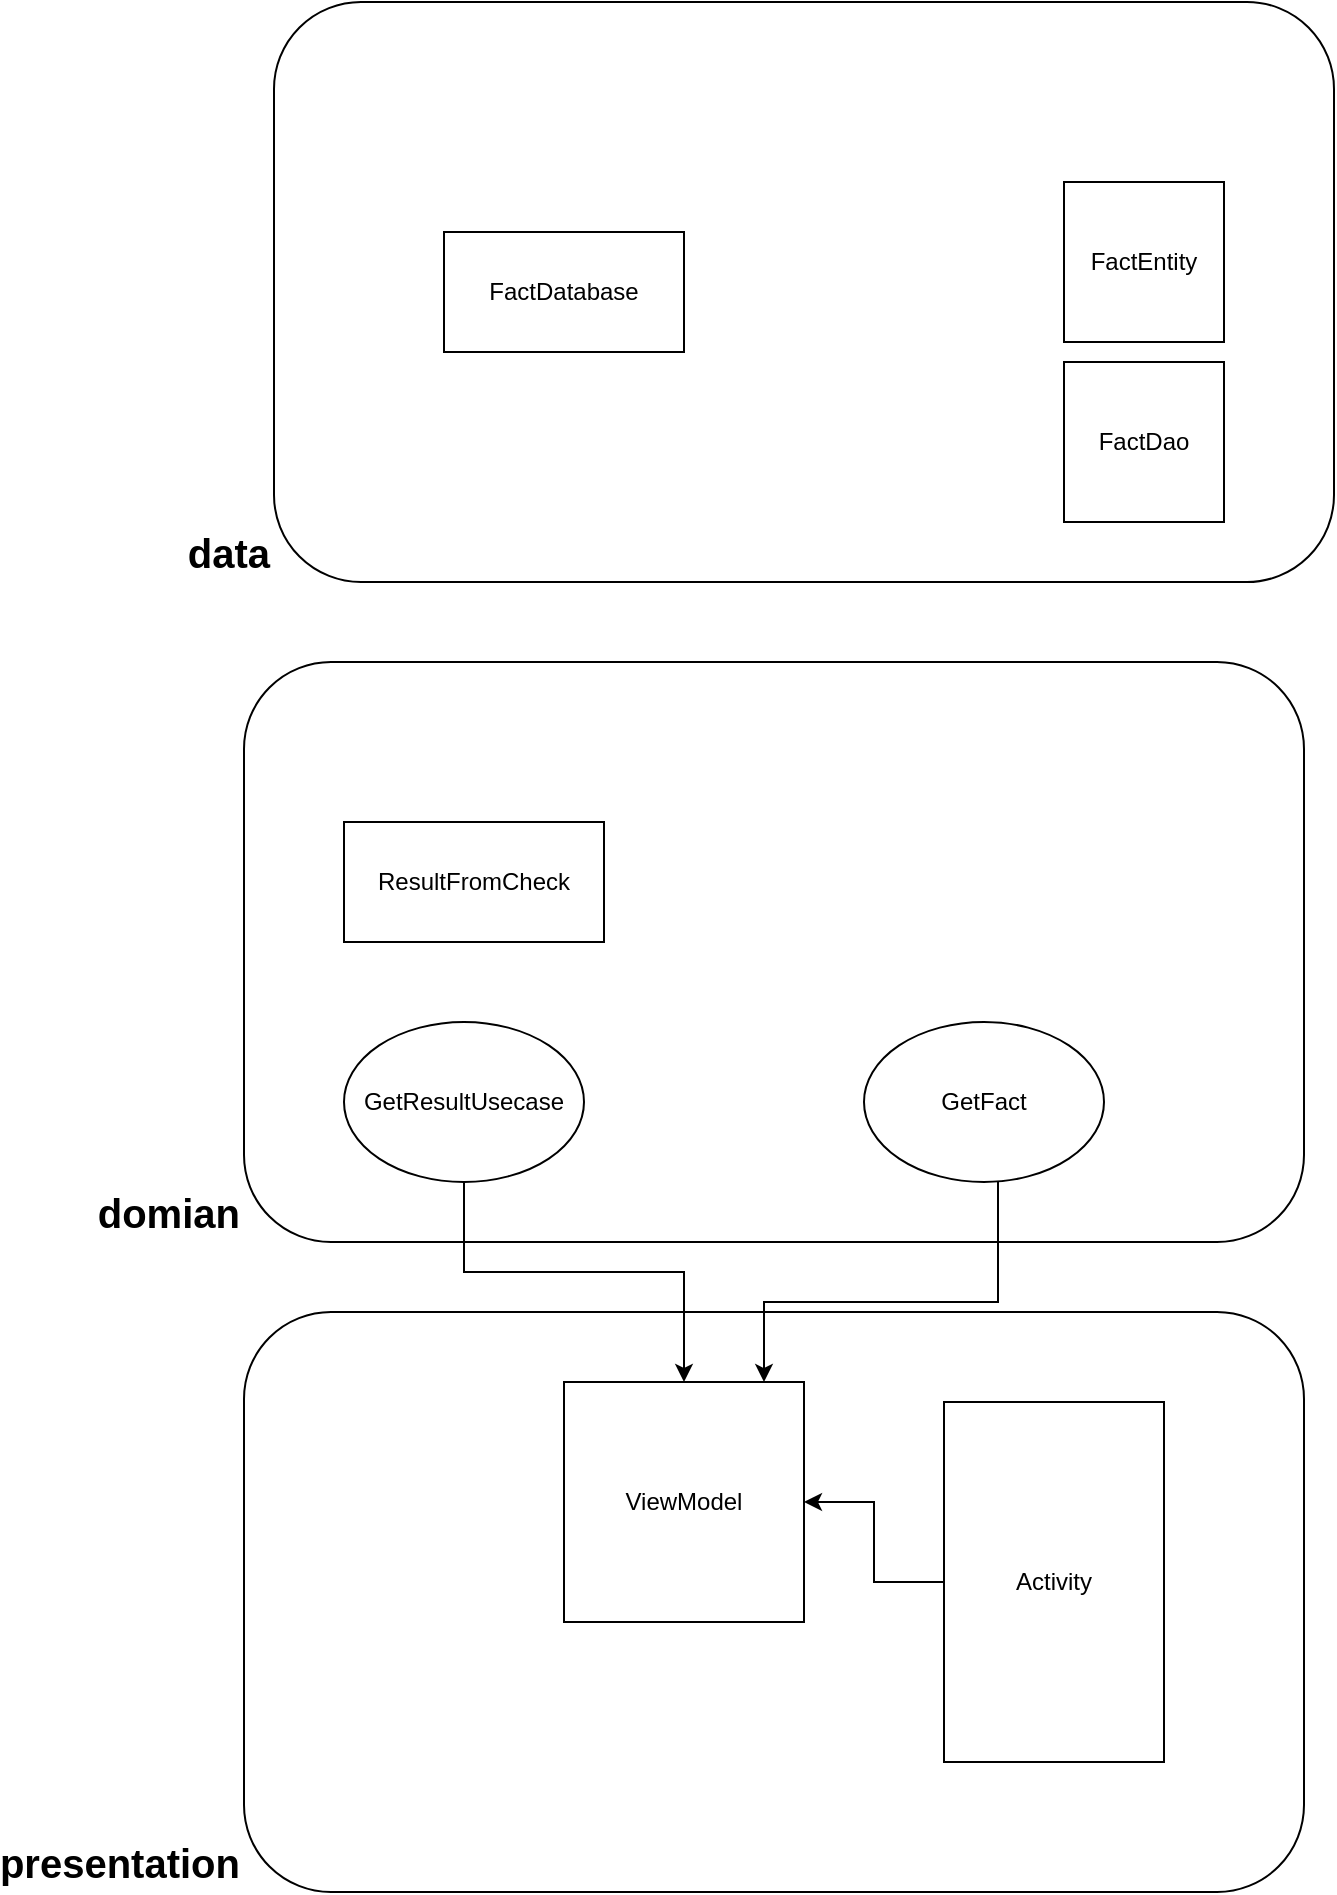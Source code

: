 <mxfile version="18.0.1" type="device"><diagram id="9GTUm_uZhXPPH0r-P82a" name="Страница 1"><mxGraphModel dx="1102" dy="875" grid="1" gridSize="10" guides="1" tooltips="1" connect="1" arrows="1" fold="1" page="1" pageScale="1" pageWidth="827" pageHeight="1169" math="0" shadow="0"><root><mxCell id="0"/><mxCell id="1" parent="0"/><mxCell id="NZEUu15pLDH7Q77-G5PE-9" value="domian" style="rounded=1;whiteSpace=wrap;html=1;labelBackgroundColor=default;labelBorderColor=none;fontSize=20;fontColor=default;labelPosition=left;verticalLabelPosition=middle;align=right;verticalAlign=bottom;horizontal=1;fontStyle=1" parent="1" vertex="1"><mxGeometry x="170" y="430" width="530" height="290" as="geometry"/></mxCell><mxCell id="NZEUu15pLDH7Q77-G5PE-7" value="presentation" style="rounded=1;whiteSpace=wrap;html=1;labelBackgroundColor=default;labelBorderColor=none;fontSize=20;fontColor=default;labelPosition=left;verticalLabelPosition=middle;align=right;verticalAlign=bottom;horizontal=1;fontStyle=1" parent="1" vertex="1"><mxGeometry x="170" y="755" width="530" height="290" as="geometry"/></mxCell><mxCell id="tGkl4VnGFbm7u8p7UC-2-5" style="edgeStyle=orthogonalEdgeStyle;rounded=0;orthogonalLoop=1;jettySize=auto;html=1;exitX=0.5;exitY=1;exitDx=0;exitDy=0;" parent="1" source="NZEUu15pLDH7Q77-G5PE-1" target="BWS9NJu5irP2vx7IWvzw-4" edge="1"><mxGeometry relative="1" as="geometry"><Array as="points"><mxPoint x="280" y="735"/><mxPoint x="390" y="735"/></Array></mxGeometry></mxCell><mxCell id="NZEUu15pLDH7Q77-G5PE-1" value="GetResultUsecase" style="ellipse;whiteSpace=wrap;html=1;" parent="1" vertex="1"><mxGeometry x="220" y="610" width="120" height="80" as="geometry"/></mxCell><mxCell id="BWS9NJu5irP2vx7IWvzw-5" style="edgeStyle=orthogonalEdgeStyle;rounded=0;orthogonalLoop=1;jettySize=auto;html=1;" parent="1" source="NZEUu15pLDH7Q77-G5PE-4" target="BWS9NJu5irP2vx7IWvzw-4" edge="1"><mxGeometry relative="1" as="geometry"/></mxCell><mxCell id="NZEUu15pLDH7Q77-G5PE-4" value="Activity" style="rounded=0;whiteSpace=wrap;html=1;fontStyle=0" parent="1" vertex="1"><mxGeometry x="520" y="800" width="110" height="180" as="geometry"/></mxCell><mxCell id="NZEUu15pLDH7Q77-G5PE-10" value="data" style="rounded=1;whiteSpace=wrap;html=1;labelBackgroundColor=default;labelBorderColor=none;fontSize=20;fontColor=default;labelPosition=left;verticalLabelPosition=middle;align=right;verticalAlign=bottom;horizontal=1;fontStyle=1;strokeWidth=1;" parent="1" vertex="1"><mxGeometry x="185" y="100" width="530" height="290" as="geometry"/></mxCell><mxCell id="tGkl4VnGFbm7u8p7UC-2-2" value="ResultFromCheck" style="rounded=0;whiteSpace=wrap;html=1;" parent="1" vertex="1"><mxGeometry x="220" y="510" width="130" height="60" as="geometry"/></mxCell><mxCell id="BWS9NJu5irP2vx7IWvzw-2" style="edgeStyle=orthogonalEdgeStyle;rounded=0;orthogonalLoop=1;jettySize=auto;html=1;entryX=0.75;entryY=0;entryDx=0;entryDy=0;" parent="1" source="BWS9NJu5irP2vx7IWvzw-1" edge="1"><mxGeometry relative="1" as="geometry"><mxPoint x="430" y="790" as="targetPoint"/><Array as="points"><mxPoint x="547" y="750"/><mxPoint x="430" y="750"/></Array></mxGeometry></mxCell><mxCell id="BWS9NJu5irP2vx7IWvzw-1" value="GetFact" style="ellipse;whiteSpace=wrap;html=1;" parent="1" vertex="1"><mxGeometry x="480" y="610" width="120" height="80" as="geometry"/></mxCell><mxCell id="BWS9NJu5irP2vx7IWvzw-4" value="ViewModel" style="whiteSpace=wrap;html=1;aspect=fixed;" parent="1" vertex="1"><mxGeometry x="330" y="790" width="120" height="120" as="geometry"/></mxCell><mxCell id="JbFUoVzc1CYcMNjdgdI0-1" value="FactDatabase" style="rounded=0;whiteSpace=wrap;html=1;" parent="1" vertex="1"><mxGeometry x="270" y="215" width="120" height="60" as="geometry"/></mxCell><mxCell id="JbFUoVzc1CYcMNjdgdI0-3" value="FactDao" style="whiteSpace=wrap;html=1;aspect=fixed;" parent="1" vertex="1"><mxGeometry x="580" y="280" width="80" height="80" as="geometry"/></mxCell><mxCell id="JbFUoVzc1CYcMNjdgdI0-4" value="FactEntity" style="whiteSpace=wrap;html=1;aspect=fixed;" parent="1" vertex="1"><mxGeometry x="580" y="190" width="80" height="80" as="geometry"/></mxCell></root></mxGraphModel></diagram></mxfile>